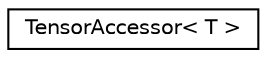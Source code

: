 digraph "Graphical Class Hierarchy"
{
 // LATEX_PDF_SIZE
  edge [fontname="Helvetica",fontsize="10",labelfontname="Helvetica",labelfontsize="10"];
  node [fontname="Helvetica",fontsize="10",shape=record];
  rankdir="LR";
  Node0 [label="TensorAccessor\< T \>",height=0.2,width=0.4,color="black", fillcolor="white", style="filled",URL="$classarm__compute_1_1_tensor_accessor.xhtml",tooltip="Tensor accessors to make it easier to interface with arm_gemm."];
}
